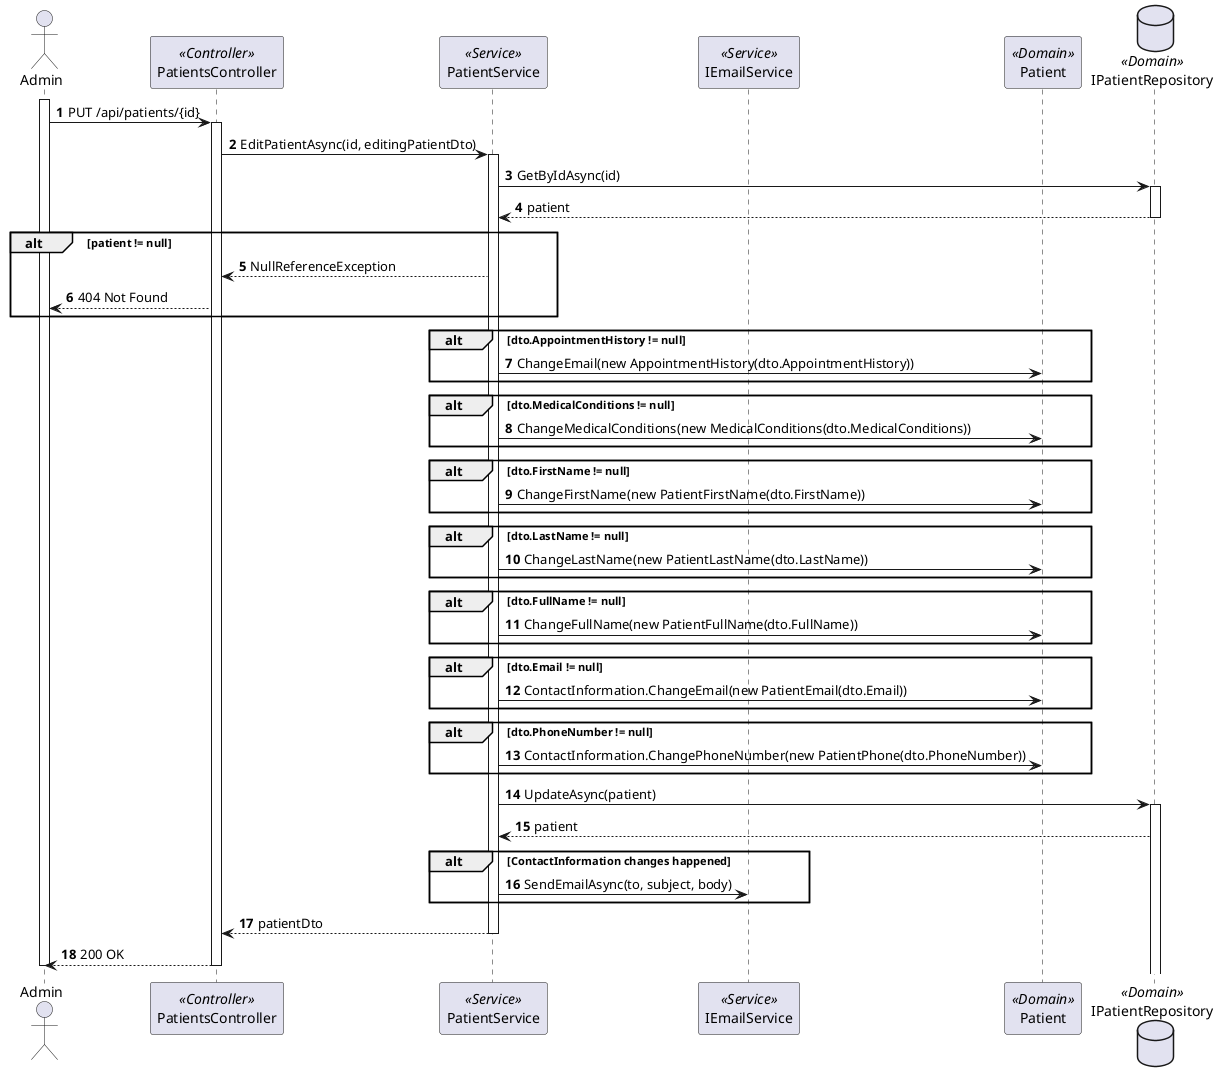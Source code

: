 @startuml process-view-2
autonumber

actor "Admin" as Admin
participant "PatientsController" as Controller <<Controller>>
participant "PatientService" as Service <<Service>>
participant "IEmailService" as EmailService <<Service>> 
participant "Patient" as Patient <<Domain>>
database "IPatientRepository" as PatientRepository <<Domain>>

activate Admin
    Admin -> Controller : PUT /api/patients/{id}
    activate Controller
        Controller -> Service : EditPatientAsync(id, editingPatientDto)
        activate Service
            Service -> PatientRepository : GetByIdAsync(id)
            activate PatientRepository
                PatientRepository --> Service : patient
            deactivate PatientRepository
alt patient != null
            Service --> Controller : NullReferenceException
        Controller --> Admin : 404 Not Found
end alt
alt dto.AppointmentHistory != null
            Service -> Patient : ChangeEmail(new AppointmentHistory(dto.AppointmentHistory))            
end alt
alt dto.MedicalConditions != null
            Service -> Patient : ChangeMedicalConditions(new MedicalConditions(dto.MedicalConditions))            
end alt
alt dto.FirstName != null
            Service -> Patient : ChangeFirstName(new PatientFirstName(dto.FirstName))            
end alt
alt dto.LastName != null
            Service -> Patient : ChangeLastName(new PatientLastName(dto.LastName))            
end alt
alt dto.FullName != null
            Service -> Patient : ChangeFullName(new PatientFullName(dto.FullName))            
end alt
alt dto.Email != null
            Service -> Patient : ContactInformation.ChangeEmail(new PatientEmail(dto.Email))            
end alt
alt dto.PhoneNumber != null
            Service -> Patient : ContactInformation.ChangePhoneNumber(new PatientPhone(dto.PhoneNumber))
end alt
            Service -> PatientRepository : UpdateAsync(patient)
            Activate PatientRepository
            PatientRepository --> Service : patient
alt ContactInformation changes happened
            Service -> EmailService : SendEmailAsync(to, subject, body)
end alt
            Service --> Controller : patientDto
        deactivate Service
    Controller --> Admin : 200 OK
    deactivate Controller

deactivate Admin
